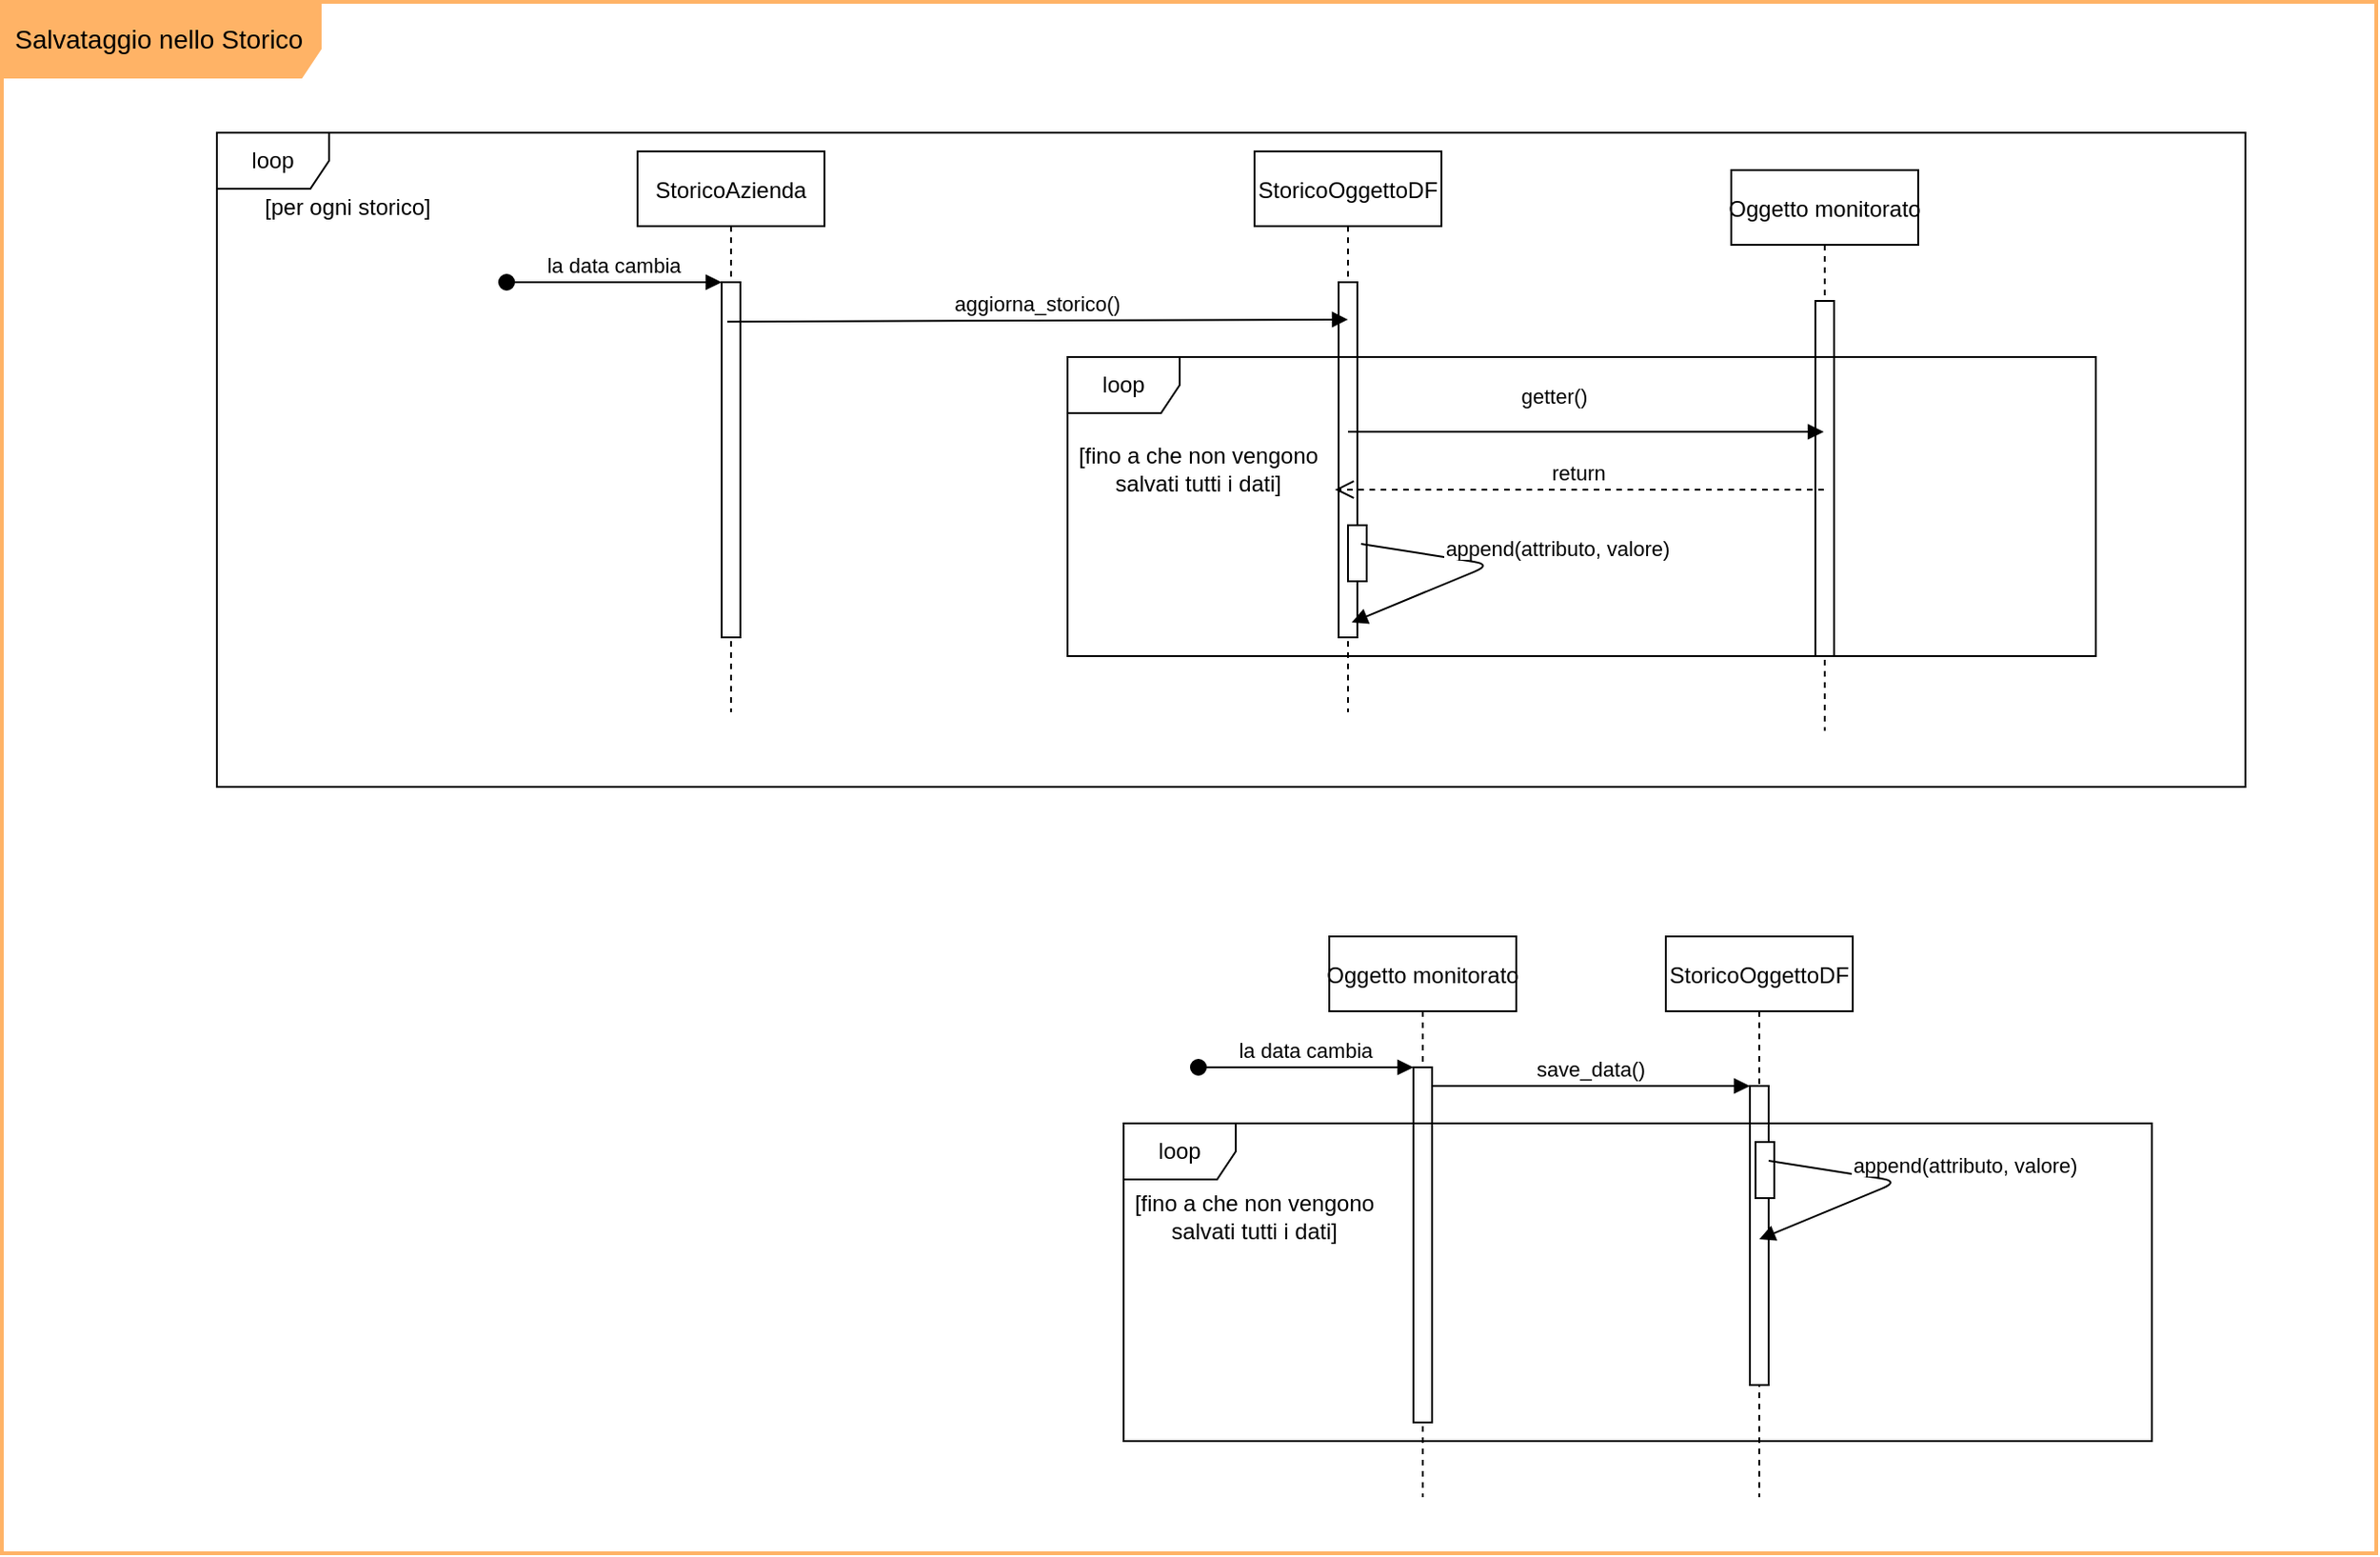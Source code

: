<mxfile version="17.2.4" type="google"><diagram id="kgpKYQtTHZ0yAKxKKP6v" name="Page-1"><mxGraphModel grid="0" page="0" gridSize="10" guides="1" tooltips="1" connect="1" arrows="1" fold="1" pageScale="1" pageWidth="850" pageHeight="1100" math="0" shadow="0"><root><mxCell id="0"/><mxCell id="1" parent="0"/><mxCell id="3nuBFxr9cyL0pnOWT2aG-1" value="Oggetto monitorato" style="shape=umlLifeline;perimeter=lifelinePerimeter;container=1;collapsible=0;recursiveResize=0;rounded=0;shadow=0;strokeWidth=1;" vertex="1" parent="1"><mxGeometry x="160" y="860" width="100" height="300" as="geometry"/></mxCell><mxCell id="3nuBFxr9cyL0pnOWT2aG-2" value="" style="points=[];perimeter=orthogonalPerimeter;rounded=0;shadow=0;strokeWidth=1;" vertex="1" parent="3nuBFxr9cyL0pnOWT2aG-1"><mxGeometry x="45" y="70" width="10" height="190" as="geometry"/></mxCell><mxCell id="3nuBFxr9cyL0pnOWT2aG-3" value="la data cambia" style="verticalAlign=bottom;startArrow=oval;endArrow=block;startSize=8;shadow=0;strokeWidth=1;" edge="1" parent="3nuBFxr9cyL0pnOWT2aG-1" target="3nuBFxr9cyL0pnOWT2aG-2"><mxGeometry relative="1" as="geometry"><mxPoint x="-70" y="70" as="sourcePoint"/></mxGeometry></mxCell><mxCell id="3nuBFxr9cyL0pnOWT2aG-5" value="StoricoOggettoDF" style="shape=umlLifeline;perimeter=lifelinePerimeter;container=1;collapsible=0;recursiveResize=0;rounded=0;shadow=0;strokeWidth=1;" vertex="1" parent="1"><mxGeometry x="340" y="860" width="100" height="300" as="geometry"/></mxCell><mxCell id="3nuBFxr9cyL0pnOWT2aG-6" value="" style="points=[];perimeter=orthogonalPerimeter;rounded=0;shadow=0;strokeWidth=1;" vertex="1" parent="3nuBFxr9cyL0pnOWT2aG-5"><mxGeometry x="45" y="80" width="10" height="160" as="geometry"/></mxCell><mxCell id="EUCTzUX8AEZGCCLm-KXn-7" value="" style="points=[];perimeter=orthogonalPerimeter;rounded=0;shadow=0;strokeWidth=1;" vertex="1" parent="3nuBFxr9cyL0pnOWT2aG-5"><mxGeometry x="48" y="110" width="10" height="30" as="geometry"/></mxCell><mxCell id="EUCTzUX8AEZGCCLm-KXn-6" value="append(attributo, valore)" style="verticalAlign=bottom;endArrow=block;shadow=0;strokeWidth=1;entryX=0.95;entryY=0.379;entryDx=0;entryDy=0;entryPerimeter=0;exitX=1;exitY=0.633;exitDx=0;exitDy=0;exitPerimeter=0;" edge="1" parent="3nuBFxr9cyL0pnOWT2aG-5"><mxGeometry x="-0.068" y="35" relative="1" as="geometry"><mxPoint x="55" y="120" as="sourcePoint"/><mxPoint x="50" y="162.01" as="targetPoint"/><Array as="points"><mxPoint x="125" y="131.01"/></Array><mxPoint x="22" y="-32" as="offset"/></mxGeometry></mxCell><mxCell id="3nuBFxr9cyL0pnOWT2aG-8" value="save_data()" style="verticalAlign=bottom;endArrow=block;entryX=0;entryY=0;shadow=0;strokeWidth=1;" edge="1" parent="1" source="3nuBFxr9cyL0pnOWT2aG-2" target="3nuBFxr9cyL0pnOWT2aG-6"><mxGeometry relative="1" as="geometry"><mxPoint x="315" y="940" as="sourcePoint"/><mxPoint as="offset"/></mxGeometry></mxCell><mxCell id="EUCTzUX8AEZGCCLm-KXn-4" value="loop" style="shape=umlFrame;whiteSpace=wrap;html=1;" vertex="1" parent="1"><mxGeometry x="50" y="960" width="550" height="170" as="geometry"/></mxCell><mxCell id="EUCTzUX8AEZGCCLm-KXn-5" value="[fino a che non vengono salvati tutti i dati]" style="text;html=1;strokeColor=none;fillColor=none;align=center;verticalAlign=middle;whiteSpace=wrap;rounded=0;" vertex="1" parent="1"><mxGeometry x="50" y="1000" width="140" height="20" as="geometry"/></mxCell><mxCell id="n4iVMuGC9FSTHe_Wph0n-2" value="StoricoOggettoDF" style="shape=umlLifeline;perimeter=lifelinePerimeter;container=1;collapsible=0;recursiveResize=0;rounded=0;shadow=0;strokeWidth=1;" vertex="1" parent="1"><mxGeometry x="120" y="440" width="100" height="300" as="geometry"/></mxCell><mxCell id="n4iVMuGC9FSTHe_Wph0n-3" value="" style="points=[];perimeter=orthogonalPerimeter;rounded=0;shadow=0;strokeWidth=1;" vertex="1" parent="n4iVMuGC9FSTHe_Wph0n-2"><mxGeometry x="45" y="70" width="10" height="190" as="geometry"/></mxCell><mxCell id="n4iVMuGC9FSTHe_Wph0n-5" value="Oggetto monitorato" style="shape=umlLifeline;perimeter=lifelinePerimeter;container=1;collapsible=0;recursiveResize=0;rounded=0;shadow=0;strokeWidth=1;" vertex="1" parent="1"><mxGeometry x="375" y="450" width="100" height="300" as="geometry"/></mxCell><mxCell id="n4iVMuGC9FSTHe_Wph0n-6" value="" style="points=[];perimeter=orthogonalPerimeter;rounded=0;shadow=0;strokeWidth=1;" vertex="1" parent="n4iVMuGC9FSTHe_Wph0n-5"><mxGeometry x="45" y="70" width="10" height="190" as="geometry"/></mxCell><mxCell id="n4iVMuGC9FSTHe_Wph0n-8" value="getter()" style="verticalAlign=bottom;endArrow=block;shadow=0;strokeWidth=1;" edge="1" parent="1" source="n4iVMuGC9FSTHe_Wph0n-2" target="n4iVMuGC9FSTHe_Wph0n-5"><mxGeometry x="-0.133" y="10" relative="1" as="geometry"><mxPoint x="220" y="550.0" as="sourcePoint"/><mxPoint x="390" y="550.0" as="targetPoint"/><mxPoint as="offset"/></mxGeometry></mxCell><mxCell id="n4iVMuGC9FSTHe_Wph0n-9" value="loop" style="shape=umlFrame;whiteSpace=wrap;html=1;" vertex="1" parent="1"><mxGeometry x="20" y="550" width="550" height="160" as="geometry"/></mxCell><mxCell id="n4iVMuGC9FSTHe_Wph0n-10" value="return" style="verticalAlign=bottom;endArrow=open;dashed=1;endSize=8;shadow=0;strokeWidth=1;entryX=-0.2;entryY=0.584;entryDx=0;entryDy=0;entryPerimeter=0;" edge="1" parent="1" source="n4iVMuGC9FSTHe_Wph0n-5" target="n4iVMuGC9FSTHe_Wph0n-3"><mxGeometry relative="1" as="geometry"><mxPoint x="200" y="620.0" as="targetPoint"/><mxPoint x="370" y="620.0" as="sourcePoint"/></mxGeometry></mxCell><mxCell id="n4iVMuGC9FSTHe_Wph0n-12" value="" style="points=[];perimeter=orthogonalPerimeter;rounded=0;shadow=0;strokeWidth=1;" vertex="1" parent="1"><mxGeometry x="170" y="640" width="10" height="30" as="geometry"/></mxCell><mxCell id="n4iVMuGC9FSTHe_Wph0n-13" value="append(attributo, valore)" style="verticalAlign=bottom;endArrow=block;shadow=0;strokeWidth=1;entryX=0.95;entryY=0.379;entryDx=0;entryDy=0;entryPerimeter=0;exitX=1;exitY=0.633;exitDx=0;exitDy=0;exitPerimeter=0;" edge="1" parent="1"><mxGeometry x="-0.068" y="35" relative="1" as="geometry"><mxPoint x="177" y="650" as="sourcePoint"/><mxPoint x="172" y="692.01" as="targetPoint"/><Array as="points"><mxPoint x="247" y="661.01"/></Array><mxPoint x="22" y="-32" as="offset"/></mxGeometry></mxCell><mxCell id="n4iVMuGC9FSTHe_Wph0n-16" value="[fino a che non vengono salvati tutti i dati]" style="text;html=1;strokeColor=none;fillColor=none;align=center;verticalAlign=middle;whiteSpace=wrap;rounded=0;" vertex="1" parent="1"><mxGeometry x="20" y="600" width="140" height="20" as="geometry"/></mxCell><mxCell id="n4iVMuGC9FSTHe_Wph0n-18" value="StoricoAzienda" style="shape=umlLifeline;perimeter=lifelinePerimeter;container=1;collapsible=0;recursiveResize=0;rounded=0;shadow=0;strokeWidth=1;" vertex="1" parent="1"><mxGeometry x="-210" y="440" width="100" height="300" as="geometry"/></mxCell><mxCell id="n4iVMuGC9FSTHe_Wph0n-19" value="" style="points=[];perimeter=orthogonalPerimeter;rounded=0;shadow=0;strokeWidth=1;" vertex="1" parent="n4iVMuGC9FSTHe_Wph0n-18"><mxGeometry x="45" y="70" width="10" height="190" as="geometry"/></mxCell><mxCell id="n4iVMuGC9FSTHe_Wph0n-20" value="la data cambia" style="verticalAlign=bottom;startArrow=oval;endArrow=block;startSize=8;shadow=0;strokeWidth=1;" edge="1" parent="n4iVMuGC9FSTHe_Wph0n-18" target="n4iVMuGC9FSTHe_Wph0n-19"><mxGeometry relative="1" as="geometry"><mxPoint x="-70" y="70" as="sourcePoint"/></mxGeometry></mxCell><mxCell id="n4iVMuGC9FSTHe_Wph0n-21" value="aggiorna_storico()" style="verticalAlign=bottom;endArrow=block;shadow=0;strokeWidth=1;exitX=0.3;exitY=0.111;exitDx=0;exitDy=0;exitPerimeter=0;entryX=0.5;entryY=0.105;entryDx=0;entryDy=0;entryPerimeter=0;" edge="1" parent="1" source="n4iVMuGC9FSTHe_Wph0n-19" target="n4iVMuGC9FSTHe_Wph0n-3"><mxGeometry relative="1" as="geometry"><mxPoint x="-150" y="530.0" as="sourcePoint"/><mxPoint x="20" y="530" as="targetPoint"/><mxPoint as="offset"/></mxGeometry></mxCell><mxCell id="n4iVMuGC9FSTHe_Wph0n-22" value="loop" style="shape=umlFrame;whiteSpace=wrap;html=1;" vertex="1" parent="1"><mxGeometry x="-435" y="430" width="1085" height="350" as="geometry"/></mxCell><mxCell id="n4iVMuGC9FSTHe_Wph0n-23" value="[per ogni storico]" style="text;html=1;strokeColor=none;fillColor=none;align=center;verticalAlign=middle;whiteSpace=wrap;rounded=0;" vertex="1" parent="1"><mxGeometry x="-435" y="460" width="140" height="20" as="geometry"/></mxCell><mxCell id="L7XdxrIZqXppZinmRv2z-1" value="&lt;font style=&quot;font-size: 14px&quot;&gt;Salvataggio nello Storico&lt;/font&gt;" style="shape=umlFrame;whiteSpace=wrap;html=1;width=170;height=40;boundedLbl=1;verticalAlign=middle;align=left;spacingLeft=5;fillColor=#FFB366;strokeColor=#FFB366;strokeWidth=2;" vertex="1" parent="1"><mxGeometry x="-550" y="360" width="1270" height="830" as="geometry"/></mxCell></root></mxGraphModel></diagram></mxfile>